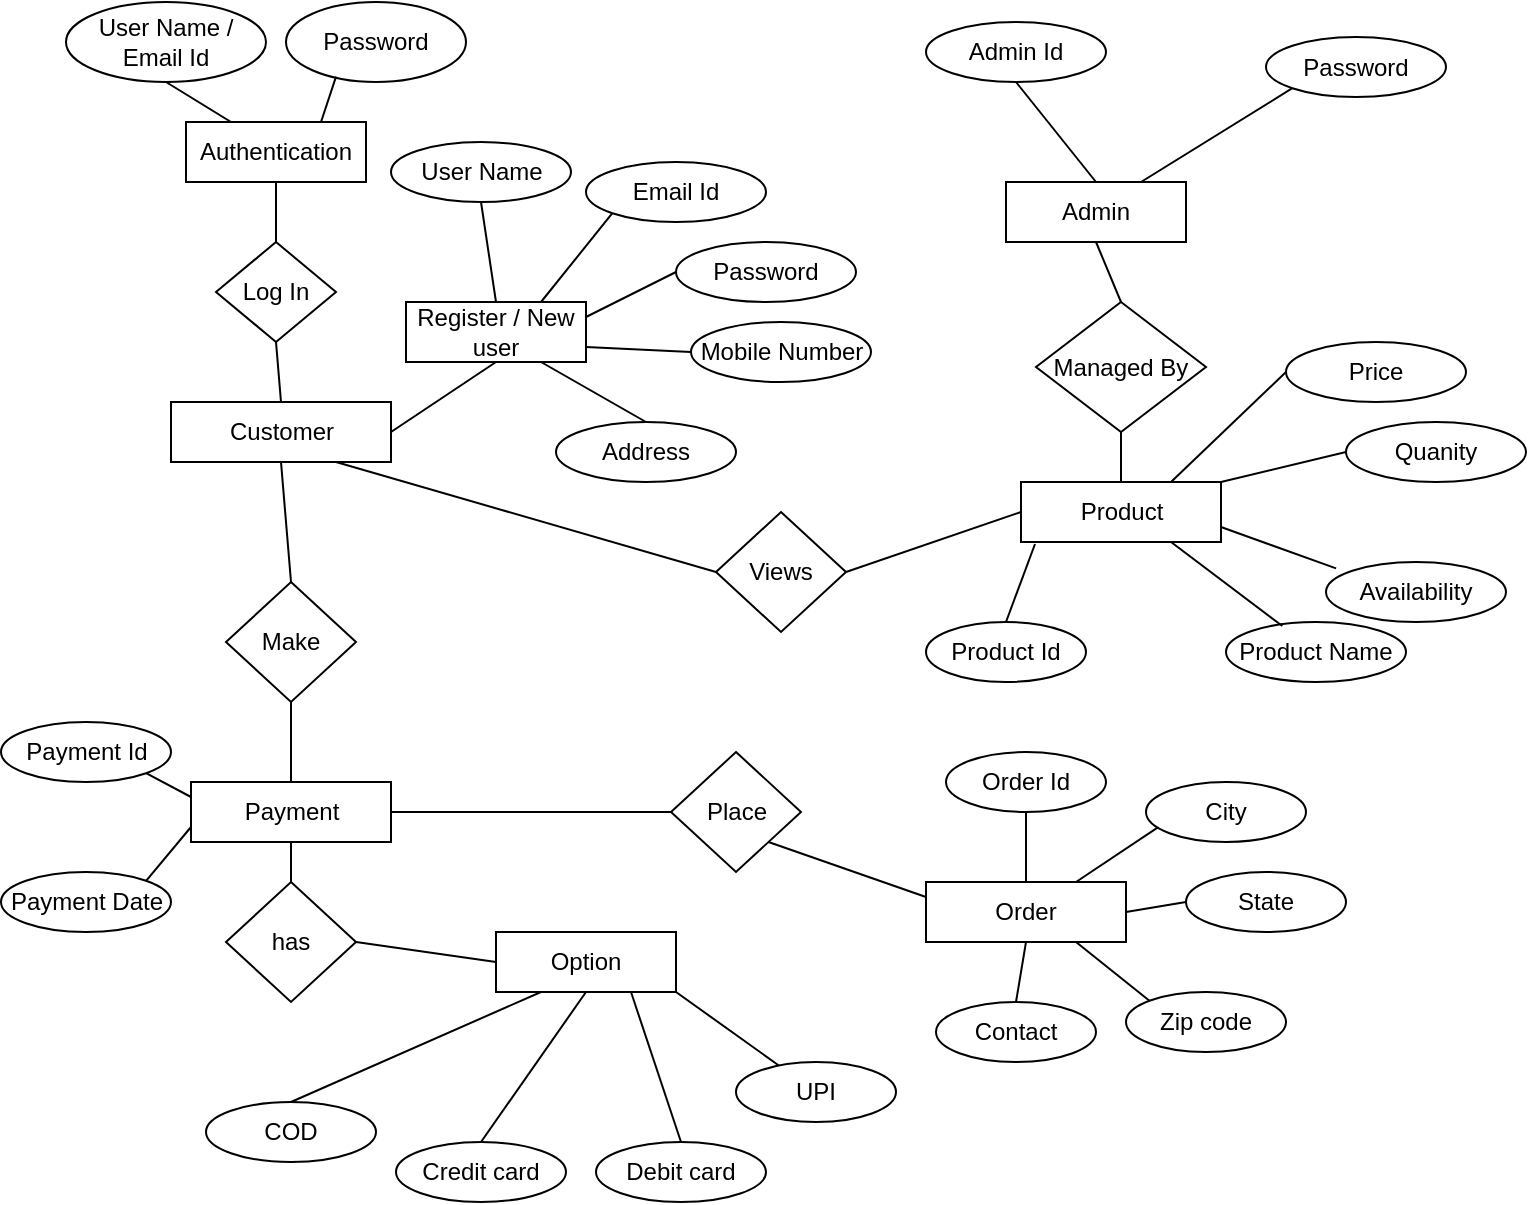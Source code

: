 <mxfile version="21.1.1" type="github">
  <diagram id="R2lEEEUBdFMjLlhIrx00" name="Page-1">
    <mxGraphModel dx="1818" dy="611" grid="1" gridSize="10" guides="1" tooltips="1" connect="1" arrows="1" fold="1" page="1" pageScale="1" pageWidth="850" pageHeight="1100" math="0" shadow="0" extFonts="Permanent Marker^https://fonts.googleapis.com/css?family=Permanent+Marker">
      <root>
        <mxCell id="0" />
        <mxCell id="1" parent="0" />
        <mxCell id="vPB9_eHQghtHpRKpBDYE-1" value="Customer" style="rounded=0;whiteSpace=wrap;html=1;" vertex="1" parent="1">
          <mxGeometry x="62.5" y="210" width="110" height="30" as="geometry" />
        </mxCell>
        <mxCell id="vPB9_eHQghtHpRKpBDYE-3" value="Log In" style="rhombus;whiteSpace=wrap;html=1;" vertex="1" parent="1">
          <mxGeometry x="85" y="130" width="60" height="50" as="geometry" />
        </mxCell>
        <mxCell id="vPB9_eHQghtHpRKpBDYE-6" value="User Name / Email Id" style="ellipse;whiteSpace=wrap;html=1;" vertex="1" parent="1">
          <mxGeometry x="10" y="10" width="100" height="40" as="geometry" />
        </mxCell>
        <mxCell id="vPB9_eHQghtHpRKpBDYE-7" value="Password" style="ellipse;whiteSpace=wrap;html=1;" vertex="1" parent="1">
          <mxGeometry x="120" y="10" width="90" height="40" as="geometry" />
        </mxCell>
        <mxCell id="vPB9_eHQghtHpRKpBDYE-10" value="Authentication" style="rounded=0;whiteSpace=wrap;html=1;" vertex="1" parent="1">
          <mxGeometry x="70" y="70" width="90" height="30" as="geometry" />
        </mxCell>
        <mxCell id="vPB9_eHQghtHpRKpBDYE-22" value="Register / New user" style="rounded=0;whiteSpace=wrap;html=1;" vertex="1" parent="1">
          <mxGeometry x="180" y="160" width="90" height="30" as="geometry" />
        </mxCell>
        <mxCell id="vPB9_eHQghtHpRKpBDYE-25" value="User Name" style="ellipse;whiteSpace=wrap;html=1;" vertex="1" parent="1">
          <mxGeometry x="172.5" y="80" width="90" height="30" as="geometry" />
        </mxCell>
        <mxCell id="vPB9_eHQghtHpRKpBDYE-26" value="Password" style="ellipse;whiteSpace=wrap;html=1;" vertex="1" parent="1">
          <mxGeometry x="315" y="130" width="90" height="30" as="geometry" />
        </mxCell>
        <mxCell id="vPB9_eHQghtHpRKpBDYE-27" value="Mobile Number" style="ellipse;whiteSpace=wrap;html=1;" vertex="1" parent="1">
          <mxGeometry x="322.5" y="170" width="90" height="30" as="geometry" />
        </mxCell>
        <mxCell id="vPB9_eHQghtHpRKpBDYE-29" value="Address" style="ellipse;whiteSpace=wrap;html=1;" vertex="1" parent="1">
          <mxGeometry x="255" y="220" width="90" height="30" as="geometry" />
        </mxCell>
        <mxCell id="vPB9_eHQghtHpRKpBDYE-32" value="" style="endArrow=none;html=1;rounded=0;exitX=0.5;exitY=0;exitDx=0;exitDy=0;entryX=0.5;entryY=1;entryDx=0;entryDy=0;" edge="1" parent="1" source="vPB9_eHQghtHpRKpBDYE-22" target="vPB9_eHQghtHpRKpBDYE-25">
          <mxGeometry width="50" height="50" relative="1" as="geometry">
            <mxPoint x="400" y="330" as="sourcePoint" />
            <mxPoint x="450" y="280" as="targetPoint" />
          </mxGeometry>
        </mxCell>
        <mxCell id="vPB9_eHQghtHpRKpBDYE-36" value="" style="endArrow=none;html=1;rounded=0;exitX=1;exitY=0.25;exitDx=0;exitDy=0;entryX=0;entryY=0.5;entryDx=0;entryDy=0;" edge="1" parent="1" source="vPB9_eHQghtHpRKpBDYE-22" target="vPB9_eHQghtHpRKpBDYE-26">
          <mxGeometry width="50" height="50" relative="1" as="geometry">
            <mxPoint x="280" y="190" as="sourcePoint" />
            <mxPoint x="450" y="280" as="targetPoint" />
          </mxGeometry>
        </mxCell>
        <mxCell id="vPB9_eHQghtHpRKpBDYE-37" value="" style="endArrow=none;html=1;rounded=0;exitX=1;exitY=0.75;exitDx=0;exitDy=0;entryX=0;entryY=0.5;entryDx=0;entryDy=0;" edge="1" parent="1" source="vPB9_eHQghtHpRKpBDYE-22" target="vPB9_eHQghtHpRKpBDYE-27">
          <mxGeometry width="50" height="50" relative="1" as="geometry">
            <mxPoint x="280" y="170" as="sourcePoint" />
            <mxPoint x="310" y="165" as="targetPoint" />
          </mxGeometry>
        </mxCell>
        <mxCell id="vPB9_eHQghtHpRKpBDYE-39" value="" style="endArrow=none;html=1;rounded=0;exitX=0.75;exitY=1;exitDx=0;exitDy=0;entryX=0.5;entryY=0;entryDx=0;entryDy=0;" edge="1" parent="1" source="vPB9_eHQghtHpRKpBDYE-22" target="vPB9_eHQghtHpRKpBDYE-29">
          <mxGeometry width="50" height="50" relative="1" as="geometry">
            <mxPoint x="280" y="185" as="sourcePoint" />
            <mxPoint x="313" y="194" as="targetPoint" />
          </mxGeometry>
        </mxCell>
        <mxCell id="vPB9_eHQghtHpRKpBDYE-40" value="" style="endArrow=none;html=1;rounded=0;exitX=1;exitY=0.5;exitDx=0;exitDy=0;entryX=0.5;entryY=1;entryDx=0;entryDy=0;" edge="1" parent="1" source="vPB9_eHQghtHpRKpBDYE-1" target="vPB9_eHQghtHpRKpBDYE-22">
          <mxGeometry width="50" height="50" relative="1" as="geometry">
            <mxPoint x="258" y="170" as="sourcePoint" />
            <mxPoint x="278" y="146" as="targetPoint" />
          </mxGeometry>
        </mxCell>
        <mxCell id="vPB9_eHQghtHpRKpBDYE-41" value="" style="endArrow=none;html=1;rounded=0;exitX=0.5;exitY=0;exitDx=0;exitDy=0;entryX=0.5;entryY=1;entryDx=0;entryDy=0;" edge="1" parent="1" source="vPB9_eHQghtHpRKpBDYE-1" target="vPB9_eHQghtHpRKpBDYE-3">
          <mxGeometry width="50" height="50" relative="1" as="geometry">
            <mxPoint x="180" y="235" as="sourcePoint" />
            <mxPoint x="235" y="200" as="targetPoint" />
          </mxGeometry>
        </mxCell>
        <mxCell id="vPB9_eHQghtHpRKpBDYE-42" value="" style="endArrow=none;html=1;rounded=0;exitX=0.5;exitY=0;exitDx=0;exitDy=0;entryX=0.5;entryY=1;entryDx=0;entryDy=0;" edge="1" parent="1" source="vPB9_eHQghtHpRKpBDYE-3" target="vPB9_eHQghtHpRKpBDYE-10">
          <mxGeometry width="50" height="50" relative="1" as="geometry">
            <mxPoint x="400" y="330" as="sourcePoint" />
            <mxPoint x="450" y="280" as="targetPoint" />
          </mxGeometry>
        </mxCell>
        <mxCell id="vPB9_eHQghtHpRKpBDYE-45" value="" style="endArrow=none;html=1;rounded=0;exitX=0.75;exitY=0;exitDx=0;exitDy=0;entryX=0.278;entryY=0.933;entryDx=0;entryDy=0;entryPerimeter=0;" edge="1" parent="1" source="vPB9_eHQghtHpRKpBDYE-10" target="vPB9_eHQghtHpRKpBDYE-7">
          <mxGeometry width="50" height="50" relative="1" as="geometry">
            <mxPoint x="400" y="330" as="sourcePoint" />
            <mxPoint x="450" y="280" as="targetPoint" />
          </mxGeometry>
        </mxCell>
        <mxCell id="vPB9_eHQghtHpRKpBDYE-46" value="" style="endArrow=none;html=1;rounded=0;exitX=0.25;exitY=0;exitDx=0;exitDy=0;entryX=0.5;entryY=1;entryDx=0;entryDy=0;" edge="1" parent="1" source="vPB9_eHQghtHpRKpBDYE-10" target="vPB9_eHQghtHpRKpBDYE-6">
          <mxGeometry width="50" height="50" relative="1" as="geometry">
            <mxPoint x="148" y="80" as="sourcePoint" />
            <mxPoint x="155" y="48" as="targetPoint" />
          </mxGeometry>
        </mxCell>
        <mxCell id="vPB9_eHQghtHpRKpBDYE-48" value="Views" style="rhombus;whiteSpace=wrap;html=1;" vertex="1" parent="1">
          <mxGeometry x="335" y="265" width="65" height="60" as="geometry" />
        </mxCell>
        <mxCell id="vPB9_eHQghtHpRKpBDYE-50" value="" style="endArrow=none;html=1;rounded=0;exitX=0;exitY=0.5;exitDx=0;exitDy=0;entryX=0.75;entryY=1;entryDx=0;entryDy=0;" edge="1" parent="1" source="vPB9_eHQghtHpRKpBDYE-48" target="vPB9_eHQghtHpRKpBDYE-1">
          <mxGeometry width="50" height="50" relative="1" as="geometry">
            <mxPoint x="125" y="220" as="sourcePoint" />
            <mxPoint x="115" y="240" as="targetPoint" />
            <Array as="points" />
          </mxGeometry>
        </mxCell>
        <mxCell id="vPB9_eHQghtHpRKpBDYE-51" value="Product" style="rounded=0;whiteSpace=wrap;html=1;" vertex="1" parent="1">
          <mxGeometry x="487.5" y="250" width="100" height="30" as="geometry" />
        </mxCell>
        <mxCell id="vPB9_eHQghtHpRKpBDYE-52" value="" style="endArrow=none;html=1;rounded=0;exitX=0;exitY=0.5;exitDx=0;exitDy=0;entryX=1;entryY=0.5;entryDx=0;entryDy=0;" edge="1" parent="1" source="vPB9_eHQghtHpRKpBDYE-51" target="vPB9_eHQghtHpRKpBDYE-48">
          <mxGeometry width="50" height="50" relative="1" as="geometry">
            <mxPoint x="125" y="310" as="sourcePoint" />
            <mxPoint x="125" y="250" as="targetPoint" />
            <Array as="points" />
          </mxGeometry>
        </mxCell>
        <mxCell id="vPB9_eHQghtHpRKpBDYE-54" value="Payment" style="rounded=0;whiteSpace=wrap;html=1;" vertex="1" parent="1">
          <mxGeometry x="72.5" y="400" width="100" height="30" as="geometry" />
        </mxCell>
        <mxCell id="vPB9_eHQghtHpRKpBDYE-58" value="Payment Id" style="ellipse;whiteSpace=wrap;html=1;" vertex="1" parent="1">
          <mxGeometry x="-22.5" y="370" width="85" height="30" as="geometry" />
        </mxCell>
        <mxCell id="vPB9_eHQghtHpRKpBDYE-59" value="Payment Date" style="ellipse;whiteSpace=wrap;html=1;" vertex="1" parent="1">
          <mxGeometry x="-22.5" y="445" width="85" height="30" as="geometry" />
        </mxCell>
        <mxCell id="vPB9_eHQghtHpRKpBDYE-62" value="" style="endArrow=none;html=1;rounded=0;exitX=1;exitY=1;exitDx=0;exitDy=0;entryX=0;entryY=0.25;entryDx=0;entryDy=0;" edge="1" parent="1" source="vPB9_eHQghtHpRKpBDYE-58" target="vPB9_eHQghtHpRKpBDYE-54">
          <mxGeometry width="50" height="50" relative="1" as="geometry">
            <mxPoint x="125" y="370" as="sourcePoint" />
            <mxPoint x="155" y="420" as="targetPoint" />
          </mxGeometry>
        </mxCell>
        <mxCell id="vPB9_eHQghtHpRKpBDYE-63" value="" style="endArrow=none;html=1;rounded=0;exitX=1;exitY=0;exitDx=0;exitDy=0;entryX=0;entryY=0.75;entryDx=0;entryDy=0;" edge="1" parent="1" source="vPB9_eHQghtHpRKpBDYE-59" target="vPB9_eHQghtHpRKpBDYE-54">
          <mxGeometry width="50" height="50" relative="1" as="geometry">
            <mxPoint x="70" y="405" as="sourcePoint" />
            <mxPoint x="105" y="428" as="targetPoint" />
          </mxGeometry>
        </mxCell>
        <mxCell id="vPB9_eHQghtHpRKpBDYE-64" value="has" style="rhombus;whiteSpace=wrap;html=1;" vertex="1" parent="1">
          <mxGeometry x="90" y="450" width="65" height="60" as="geometry" />
        </mxCell>
        <mxCell id="vPB9_eHQghtHpRKpBDYE-66" value="" style="endArrow=none;html=1;rounded=0;exitX=0.5;exitY=1;exitDx=0;exitDy=0;entryX=0.5;entryY=0;entryDx=0;entryDy=0;" edge="1" parent="1" source="vPB9_eHQghtHpRKpBDYE-54" target="vPB9_eHQghtHpRKpBDYE-64">
          <mxGeometry width="50" height="50" relative="1" as="geometry">
            <mxPoint x="400" y="330" as="sourcePoint" />
            <mxPoint x="450" y="280" as="targetPoint" />
          </mxGeometry>
        </mxCell>
        <mxCell id="vPB9_eHQghtHpRKpBDYE-67" value="COD" style="ellipse;whiteSpace=wrap;html=1;" vertex="1" parent="1">
          <mxGeometry x="80" y="560" width="85" height="30" as="geometry" />
        </mxCell>
        <mxCell id="vPB9_eHQghtHpRKpBDYE-68" value="Credit card" style="ellipse;whiteSpace=wrap;html=1;" vertex="1" parent="1">
          <mxGeometry x="175" y="580" width="85" height="30" as="geometry" />
        </mxCell>
        <mxCell id="vPB9_eHQghtHpRKpBDYE-69" value="UPI" style="ellipse;whiteSpace=wrap;html=1;" vertex="1" parent="1">
          <mxGeometry x="345" y="540" width="80" height="30" as="geometry" />
        </mxCell>
        <mxCell id="vPB9_eHQghtHpRKpBDYE-70" value="" style="endArrow=none;html=1;rounded=0;exitX=0.5;exitY=0;exitDx=0;exitDy=0;entryX=0.25;entryY=1;entryDx=0;entryDy=0;" edge="1" parent="1" source="vPB9_eHQghtHpRKpBDYE-67" target="vPB9_eHQghtHpRKpBDYE-97">
          <mxGeometry width="50" height="50" relative="1" as="geometry">
            <mxPoint x="400" y="330" as="sourcePoint" />
            <mxPoint x="450" y="280" as="targetPoint" />
          </mxGeometry>
        </mxCell>
        <mxCell id="vPB9_eHQghtHpRKpBDYE-71" value="" style="endArrow=none;html=1;rounded=0;exitX=0.5;exitY=1;exitDx=0;exitDy=0;entryX=0.5;entryY=0;entryDx=0;entryDy=0;" edge="1" parent="1" source="vPB9_eHQghtHpRKpBDYE-97" target="vPB9_eHQghtHpRKpBDYE-68">
          <mxGeometry width="50" height="50" relative="1" as="geometry">
            <mxPoint x="140" y="450" as="sourcePoint" />
            <mxPoint x="120" y="530" as="targetPoint" />
          </mxGeometry>
        </mxCell>
        <mxCell id="vPB9_eHQghtHpRKpBDYE-72" value="" style="endArrow=none;html=1;rounded=0;exitX=1;exitY=1;exitDx=0;exitDy=0;" edge="1" parent="1" source="vPB9_eHQghtHpRKpBDYE-97" target="vPB9_eHQghtHpRKpBDYE-69">
          <mxGeometry width="50" height="50" relative="1" as="geometry">
            <mxPoint x="121" y="515" as="sourcePoint" />
            <mxPoint x="340" y="530" as="targetPoint" />
          </mxGeometry>
        </mxCell>
        <mxCell id="vPB9_eHQghtHpRKpBDYE-73" value="Product Id" style="ellipse;whiteSpace=wrap;html=1;" vertex="1" parent="1">
          <mxGeometry x="440" y="320" width="80" height="30" as="geometry" />
        </mxCell>
        <mxCell id="vPB9_eHQghtHpRKpBDYE-74" value="Product Name" style="ellipse;whiteSpace=wrap;html=1;" vertex="1" parent="1">
          <mxGeometry x="590" y="320" width="90" height="30" as="geometry" />
        </mxCell>
        <mxCell id="vPB9_eHQghtHpRKpBDYE-75" value="Availability" style="ellipse;whiteSpace=wrap;html=1;" vertex="1" parent="1">
          <mxGeometry x="640" y="290" width="90" height="30" as="geometry" />
        </mxCell>
        <mxCell id="vPB9_eHQghtHpRKpBDYE-76" value="Quanity" style="ellipse;whiteSpace=wrap;html=1;" vertex="1" parent="1">
          <mxGeometry x="650" y="220" width="90" height="30" as="geometry" />
        </mxCell>
        <mxCell id="vPB9_eHQghtHpRKpBDYE-77" value="" style="endArrow=none;html=1;rounded=0;exitX=0.07;exitY=1.033;exitDx=0;exitDy=0;entryX=0.5;entryY=0;entryDx=0;entryDy=0;exitPerimeter=0;" edge="1" parent="1" source="vPB9_eHQghtHpRKpBDYE-51" target="vPB9_eHQghtHpRKpBDYE-73">
          <mxGeometry width="50" height="50" relative="1" as="geometry">
            <mxPoint x="125" y="370" as="sourcePoint" />
            <mxPoint x="155" y="420" as="targetPoint" />
          </mxGeometry>
        </mxCell>
        <mxCell id="vPB9_eHQghtHpRKpBDYE-78" value="" style="endArrow=none;html=1;rounded=0;exitX=0.75;exitY=1;exitDx=0;exitDy=0;entryX=0.313;entryY=0.067;entryDx=0;entryDy=0;entryPerimeter=0;" edge="1" parent="1" source="vPB9_eHQghtHpRKpBDYE-51" target="vPB9_eHQghtHpRKpBDYE-74">
          <mxGeometry width="50" height="50" relative="1" as="geometry">
            <mxPoint x="437" y="356" as="sourcePoint" />
            <mxPoint x="440" y="410" as="targetPoint" />
          </mxGeometry>
        </mxCell>
        <mxCell id="vPB9_eHQghtHpRKpBDYE-80" value="" style="endArrow=none;html=1;rounded=0;exitX=1;exitY=0.75;exitDx=0;exitDy=0;entryX=0.056;entryY=0.107;entryDx=0;entryDy=0;entryPerimeter=0;" edge="1" parent="1" source="vPB9_eHQghtHpRKpBDYE-51" target="vPB9_eHQghtHpRKpBDYE-75">
          <mxGeometry width="50" height="50" relative="1" as="geometry">
            <mxPoint x="455" y="355" as="sourcePoint" />
            <mxPoint x="448" y="432" as="targetPoint" />
          </mxGeometry>
        </mxCell>
        <mxCell id="vPB9_eHQghtHpRKpBDYE-81" value="" style="endArrow=none;html=1;rounded=0;exitX=1;exitY=0;exitDx=0;exitDy=0;entryX=0;entryY=0.5;entryDx=0;entryDy=0;" edge="1" parent="1" source="vPB9_eHQghtHpRKpBDYE-51" target="vPB9_eHQghtHpRKpBDYE-76">
          <mxGeometry width="50" height="50" relative="1" as="geometry">
            <mxPoint x="480" y="355" as="sourcePoint" />
            <mxPoint x="525" y="423" as="targetPoint" />
          </mxGeometry>
        </mxCell>
        <mxCell id="vPB9_eHQghtHpRKpBDYE-82" value="Managed By" style="rhombus;whiteSpace=wrap;html=1;" vertex="1" parent="1">
          <mxGeometry x="495" y="160" width="85" height="65" as="geometry" />
        </mxCell>
        <mxCell id="vPB9_eHQghtHpRKpBDYE-83" value="" style="endArrow=none;html=1;rounded=0;exitX=0.5;exitY=1;exitDx=0;exitDy=0;entryX=0.5;entryY=0;entryDx=0;entryDy=0;" edge="1" parent="1" source="vPB9_eHQghtHpRKpBDYE-82" target="vPB9_eHQghtHpRKpBDYE-51">
          <mxGeometry width="50" height="50" relative="1" as="geometry">
            <mxPoint x="455" y="355" as="sourcePoint" />
            <mxPoint x="448" y="432" as="targetPoint" />
          </mxGeometry>
        </mxCell>
        <mxCell id="vPB9_eHQghtHpRKpBDYE-84" value="Admin Id" style="ellipse;whiteSpace=wrap;html=1;" vertex="1" parent="1">
          <mxGeometry x="440" y="20" width="90" height="30" as="geometry" />
        </mxCell>
        <mxCell id="vPB9_eHQghtHpRKpBDYE-85" value="Admin" style="rounded=0;whiteSpace=wrap;html=1;" vertex="1" parent="1">
          <mxGeometry x="480" y="100" width="90" height="30" as="geometry" />
        </mxCell>
        <mxCell id="vPB9_eHQghtHpRKpBDYE-87" value="Price" style="ellipse;whiteSpace=wrap;html=1;" vertex="1" parent="1">
          <mxGeometry x="620" y="180" width="90" height="30" as="geometry" />
        </mxCell>
        <mxCell id="vPB9_eHQghtHpRKpBDYE-88" value="" style="endArrow=none;html=1;rounded=0;exitX=0.75;exitY=0;exitDx=0;exitDy=0;entryX=0;entryY=0.5;entryDx=0;entryDy=0;" edge="1" parent="1" source="vPB9_eHQghtHpRKpBDYE-51" target="vPB9_eHQghtHpRKpBDYE-87">
          <mxGeometry width="50" height="50" relative="1" as="geometry">
            <mxPoint x="505" y="355" as="sourcePoint" />
            <mxPoint x="600" y="395" as="targetPoint" />
          </mxGeometry>
        </mxCell>
        <mxCell id="vPB9_eHQghtHpRKpBDYE-89" value="Password" style="ellipse;whiteSpace=wrap;html=1;" vertex="1" parent="1">
          <mxGeometry x="610" y="27.5" width="90" height="30" as="geometry" />
        </mxCell>
        <mxCell id="vPB9_eHQghtHpRKpBDYE-90" value="" style="endArrow=none;html=1;rounded=0;exitX=0.5;exitY=0;exitDx=0;exitDy=0;entryX=0.5;entryY=1;entryDx=0;entryDy=0;" edge="1" parent="1" source="vPB9_eHQghtHpRKpBDYE-85" target="vPB9_eHQghtHpRKpBDYE-84">
          <mxGeometry width="50" height="50" relative="1" as="geometry">
            <mxPoint x="258" y="170" as="sourcePoint" />
            <mxPoint x="278" y="146" as="targetPoint" />
          </mxGeometry>
        </mxCell>
        <mxCell id="vPB9_eHQghtHpRKpBDYE-91" value="" style="endArrow=none;html=1;rounded=0;entryX=0;entryY=1;entryDx=0;entryDy=0;exitX=0.75;exitY=0;exitDx=0;exitDy=0;" edge="1" parent="1" source="vPB9_eHQghtHpRKpBDYE-85" target="vPB9_eHQghtHpRKpBDYE-89">
          <mxGeometry width="50" height="50" relative="1" as="geometry">
            <mxPoint x="530" y="160" as="sourcePoint" />
            <mxPoint x="480" y="98" as="targetPoint" />
          </mxGeometry>
        </mxCell>
        <mxCell id="vPB9_eHQghtHpRKpBDYE-92" value="" style="endArrow=none;html=1;rounded=0;exitX=0.5;exitY=0;exitDx=0;exitDy=0;entryX=0.5;entryY=1;entryDx=0;entryDy=0;" edge="1" parent="1" source="vPB9_eHQghtHpRKpBDYE-82" target="vPB9_eHQghtHpRKpBDYE-85">
          <mxGeometry width="50" height="50" relative="1" as="geometry">
            <mxPoint x="503" y="170" as="sourcePoint" />
            <mxPoint x="483" y="180" as="targetPoint" />
          </mxGeometry>
        </mxCell>
        <mxCell id="vPB9_eHQghtHpRKpBDYE-93" value="Make" style="rhombus;whiteSpace=wrap;html=1;" vertex="1" parent="1">
          <mxGeometry x="90" y="300" width="65" height="60" as="geometry" />
        </mxCell>
        <mxCell id="vPB9_eHQghtHpRKpBDYE-94" value="" style="endArrow=none;html=1;rounded=0;entryX=0.5;entryY=1;entryDx=0;entryDy=0;exitX=0.5;exitY=0;exitDx=0;exitDy=0;" edge="1" parent="1" source="vPB9_eHQghtHpRKpBDYE-93" target="vPB9_eHQghtHpRKpBDYE-1">
          <mxGeometry width="50" height="50" relative="1" as="geometry">
            <mxPoint x="110" y="290" as="sourcePoint" />
            <mxPoint x="153" y="250" as="targetPoint" />
            <Array as="points" />
          </mxGeometry>
        </mxCell>
        <mxCell id="vPB9_eHQghtHpRKpBDYE-95" value="" style="endArrow=none;html=1;rounded=0;entryX=0.5;entryY=1;entryDx=0;entryDy=0;exitX=0.5;exitY=0;exitDx=0;exitDy=0;" edge="1" parent="1" source="vPB9_eHQghtHpRKpBDYE-54" target="vPB9_eHQghtHpRKpBDYE-93">
          <mxGeometry width="50" height="50" relative="1" as="geometry">
            <mxPoint x="128" y="310" as="sourcePoint" />
            <mxPoint x="125" y="250" as="targetPoint" />
            <Array as="points" />
          </mxGeometry>
        </mxCell>
        <mxCell id="vPB9_eHQghtHpRKpBDYE-97" value="Option" style="rounded=0;whiteSpace=wrap;html=1;" vertex="1" parent="1">
          <mxGeometry x="225" y="475" width="90" height="30" as="geometry" />
        </mxCell>
        <mxCell id="vPB9_eHQghtHpRKpBDYE-100" value="" style="endArrow=none;html=1;rounded=0;exitX=0;exitY=0.5;exitDx=0;exitDy=0;entryX=1;entryY=0.5;entryDx=0;entryDy=0;" edge="1" parent="1" source="vPB9_eHQghtHpRKpBDYE-97" target="vPB9_eHQghtHpRKpBDYE-64">
          <mxGeometry width="50" height="50" relative="1" as="geometry">
            <mxPoint x="133" y="440" as="sourcePoint" />
            <mxPoint x="98" y="500" as="targetPoint" />
          </mxGeometry>
        </mxCell>
        <mxCell id="vPB9_eHQghtHpRKpBDYE-103" value="" style="endArrow=none;html=1;rounded=0;entryX=1;entryY=0.5;entryDx=0;entryDy=0;exitX=0;exitY=0.5;exitDx=0;exitDy=0;" edge="1" parent="1" source="vPB9_eHQghtHpRKpBDYE-105" target="vPB9_eHQghtHpRKpBDYE-54">
          <mxGeometry width="50" height="50" relative="1" as="geometry">
            <mxPoint x="320" y="380" as="sourcePoint" />
            <mxPoint x="155" y="250" as="targetPoint" />
            <Array as="points" />
          </mxGeometry>
        </mxCell>
        <mxCell id="vPB9_eHQghtHpRKpBDYE-105" value="Place" style="rhombus;whiteSpace=wrap;html=1;" vertex="1" parent="1">
          <mxGeometry x="312.5" y="385" width="65" height="60" as="geometry" />
        </mxCell>
        <mxCell id="vPB9_eHQghtHpRKpBDYE-106" value="Order" style="rounded=0;whiteSpace=wrap;html=1;" vertex="1" parent="1">
          <mxGeometry x="440" y="450" width="100" height="30" as="geometry" />
        </mxCell>
        <mxCell id="vPB9_eHQghtHpRKpBDYE-108" value="" style="endArrow=none;html=1;rounded=0;exitX=1;exitY=1;exitDx=0;exitDy=0;entryX=0;entryY=0.25;entryDx=0;entryDy=0;" edge="1" parent="1" source="vPB9_eHQghtHpRKpBDYE-105" target="vPB9_eHQghtHpRKpBDYE-106">
          <mxGeometry width="50" height="50" relative="1" as="geometry">
            <mxPoint x="295" y="545" as="sourcePoint" />
            <mxPoint x="343" y="564" as="targetPoint" />
          </mxGeometry>
        </mxCell>
        <mxCell id="vPB9_eHQghtHpRKpBDYE-109" value="Order Id" style="ellipse;whiteSpace=wrap;html=1;" vertex="1" parent="1">
          <mxGeometry x="450" y="385" width="80" height="30" as="geometry" />
        </mxCell>
        <mxCell id="vPB9_eHQghtHpRKpBDYE-110" value="City" style="ellipse;whiteSpace=wrap;html=1;" vertex="1" parent="1">
          <mxGeometry x="550" y="400" width="80" height="30" as="geometry" />
        </mxCell>
        <mxCell id="vPB9_eHQghtHpRKpBDYE-111" value="State" style="ellipse;whiteSpace=wrap;html=1;" vertex="1" parent="1">
          <mxGeometry x="570" y="445" width="80" height="30" as="geometry" />
        </mxCell>
        <mxCell id="vPB9_eHQghtHpRKpBDYE-112" value="Zip code" style="ellipse;whiteSpace=wrap;html=1;" vertex="1" parent="1">
          <mxGeometry x="540" y="505" width="80" height="30" as="geometry" />
        </mxCell>
        <mxCell id="vPB9_eHQghtHpRKpBDYE-114" value="Contact" style="ellipse;whiteSpace=wrap;html=1;" vertex="1" parent="1">
          <mxGeometry x="445" y="510" width="80" height="30" as="geometry" />
        </mxCell>
        <mxCell id="vPB9_eHQghtHpRKpBDYE-115" value="" style="endArrow=none;html=1;rounded=0;exitX=0.5;exitY=1;exitDx=0;exitDy=0;entryX=0.5;entryY=0;entryDx=0;entryDy=0;" edge="1" parent="1" source="vPB9_eHQghtHpRKpBDYE-109" target="vPB9_eHQghtHpRKpBDYE-106">
          <mxGeometry width="50" height="50" relative="1" as="geometry">
            <mxPoint x="371" y="440" as="sourcePoint" />
            <mxPoint x="450" y="468" as="targetPoint" />
          </mxGeometry>
        </mxCell>
        <mxCell id="vPB9_eHQghtHpRKpBDYE-116" value="" style="endArrow=none;html=1;rounded=0;exitX=0.072;exitY=0.76;exitDx=0;exitDy=0;entryX=0.75;entryY=0;entryDx=0;entryDy=0;exitPerimeter=0;" edge="1" parent="1" source="vPB9_eHQghtHpRKpBDYE-110" target="vPB9_eHQghtHpRKpBDYE-106">
          <mxGeometry width="50" height="50" relative="1" as="geometry">
            <mxPoint x="500" y="425" as="sourcePoint" />
            <mxPoint x="500" y="460" as="targetPoint" />
          </mxGeometry>
        </mxCell>
        <mxCell id="vPB9_eHQghtHpRKpBDYE-117" value="" style="endArrow=none;html=1;rounded=0;exitX=0;exitY=0.5;exitDx=0;exitDy=0;entryX=1;entryY=0.5;entryDx=0;entryDy=0;" edge="1" parent="1" source="vPB9_eHQghtHpRKpBDYE-111" target="vPB9_eHQghtHpRKpBDYE-106">
          <mxGeometry width="50" height="50" relative="1" as="geometry">
            <mxPoint x="566" y="433" as="sourcePoint" />
            <mxPoint x="525" y="460" as="targetPoint" />
          </mxGeometry>
        </mxCell>
        <mxCell id="vPB9_eHQghtHpRKpBDYE-118" value="" style="endArrow=none;html=1;rounded=0;exitX=0;exitY=0;exitDx=0;exitDy=0;entryX=0.75;entryY=1;entryDx=0;entryDy=0;" edge="1" parent="1" source="vPB9_eHQghtHpRKpBDYE-112" target="vPB9_eHQghtHpRKpBDYE-106">
          <mxGeometry width="50" height="50" relative="1" as="geometry">
            <mxPoint x="576" y="443" as="sourcePoint" />
            <mxPoint x="535" y="470" as="targetPoint" />
          </mxGeometry>
        </mxCell>
        <mxCell id="vPB9_eHQghtHpRKpBDYE-119" value="" style="endArrow=none;html=1;rounded=0;exitX=0.5;exitY=0;exitDx=0;exitDy=0;entryX=0.5;entryY=1;entryDx=0;entryDy=0;" edge="1" parent="1" source="vPB9_eHQghtHpRKpBDYE-114" target="vPB9_eHQghtHpRKpBDYE-106">
          <mxGeometry width="50" height="50" relative="1" as="geometry">
            <mxPoint x="562" y="519" as="sourcePoint" />
            <mxPoint x="525" y="490" as="targetPoint" />
          </mxGeometry>
        </mxCell>
        <mxCell id="vPB9_eHQghtHpRKpBDYE-122" value="Debit card" style="ellipse;whiteSpace=wrap;html=1;" vertex="1" parent="1">
          <mxGeometry x="275" y="580" width="85" height="30" as="geometry" />
        </mxCell>
        <mxCell id="vPB9_eHQghtHpRKpBDYE-123" value="" style="endArrow=none;html=1;rounded=0;exitX=0.75;exitY=1;exitDx=0;exitDy=0;entryX=0.5;entryY=0;entryDx=0;entryDy=0;" edge="1" parent="1" source="vPB9_eHQghtHpRKpBDYE-97" target="vPB9_eHQghtHpRKpBDYE-122">
          <mxGeometry width="50" height="50" relative="1" as="geometry">
            <mxPoint x="255" y="545" as="sourcePoint" />
            <mxPoint x="203" y="590" as="targetPoint" />
          </mxGeometry>
        </mxCell>
        <mxCell id="vPB9_eHQghtHpRKpBDYE-124" value="Email Id" style="ellipse;whiteSpace=wrap;html=1;" vertex="1" parent="1">
          <mxGeometry x="270" y="90" width="90" height="30" as="geometry" />
        </mxCell>
        <mxCell id="vPB9_eHQghtHpRKpBDYE-125" value="" style="endArrow=none;html=1;rounded=0;exitX=0.75;exitY=0;exitDx=0;exitDy=0;entryX=0;entryY=1;entryDx=0;entryDy=0;" edge="1" parent="1" source="vPB9_eHQghtHpRKpBDYE-22" target="vPB9_eHQghtHpRKpBDYE-124">
          <mxGeometry width="50" height="50" relative="1" as="geometry">
            <mxPoint x="280" y="178" as="sourcePoint" />
            <mxPoint x="325" y="155" as="targetPoint" />
          </mxGeometry>
        </mxCell>
      </root>
    </mxGraphModel>
  </diagram>
</mxfile>
